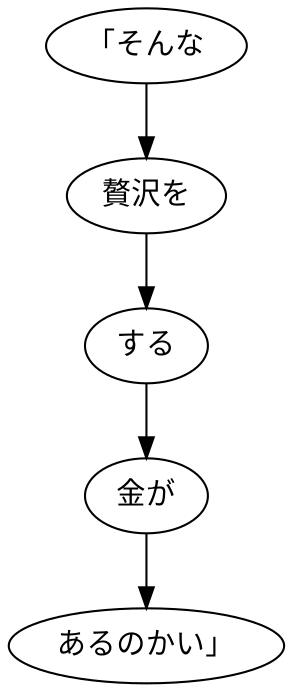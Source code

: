 digraph graph8962 {
	node0 [label="「そんな"];
	node1 [label="贅沢を"];
	node2 [label="する"];
	node3 [label="金が"];
	node4 [label="あるのかい」"];
	node0 -> node1;
	node1 -> node2;
	node2 -> node3;
	node3 -> node4;
}
